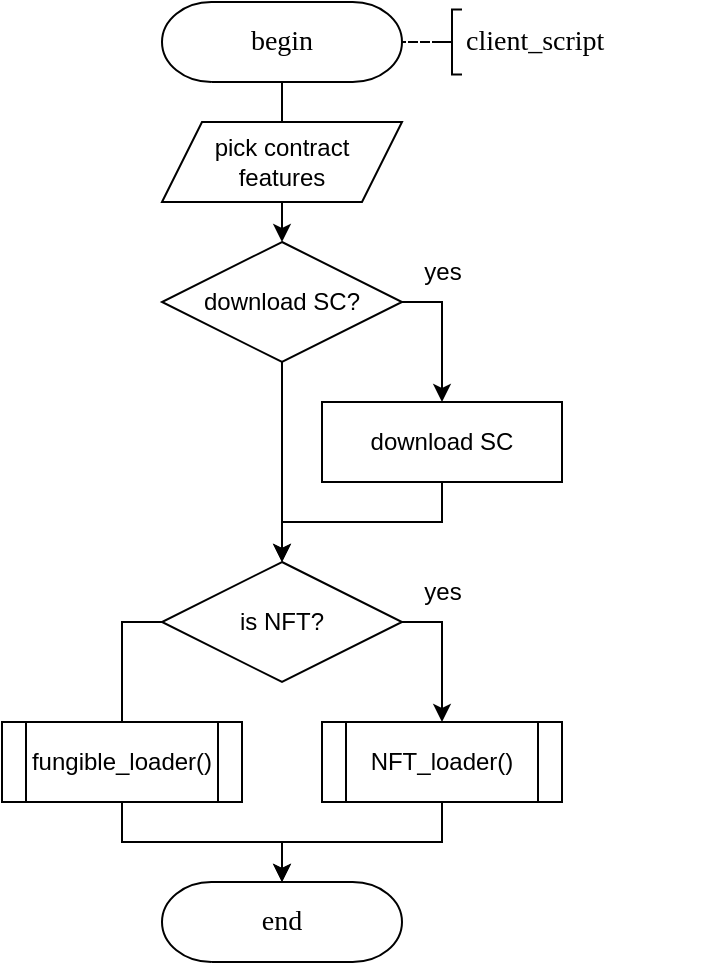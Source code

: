 <mxfile version="21.2.8" type="device" pages="3">
  <diagram name="client-script" id="UVjenvhtntM5wUEz6LOy">
    <mxGraphModel dx="1036" dy="614" grid="1" gridSize="10" guides="1" tooltips="1" connect="1" arrows="1" fold="1" page="1" pageScale="1" pageWidth="827" pageHeight="1169" math="0" shadow="0">
      <root>
        <mxCell id="0" />
        <mxCell id="1" parent="0" />
        <mxCell id="rMauVLQ8UTbTfIsORrnB-155" style="edgeStyle=orthogonalEdgeStyle;rounded=0;orthogonalLoop=1;jettySize=auto;html=1;entryX=0.5;entryY=0;entryDx=0;entryDy=0;" parent="1" source="rMauVLQ8UTbTfIsORrnB-136" target="rMauVLQ8UTbTfIsORrnB-3" edge="1">
          <mxGeometry relative="1" as="geometry" />
        </mxCell>
        <mxCell id="rMauVLQ8UTbTfIsORrnB-5" style="edgeStyle=orthogonalEdgeStyle;rounded=0;orthogonalLoop=1;jettySize=auto;html=1;exitX=1;exitY=0.5;exitDx=0;exitDy=0;entryX=0.5;entryY=0;entryDx=0;entryDy=0;" parent="1" source="rMauVLQ8UTbTfIsORrnB-3" target="rMauVLQ8UTbTfIsORrnB-131" edge="1">
          <mxGeometry relative="1" as="geometry">
            <mxPoint x="479" y="280" as="targetPoint" />
          </mxGeometry>
        </mxCell>
        <mxCell id="rMauVLQ8UTbTfIsORrnB-156" style="edgeStyle=orthogonalEdgeStyle;rounded=0;orthogonalLoop=1;jettySize=auto;html=1;exitX=0.5;exitY=1;exitDx=0;exitDy=0;entryX=0.5;entryY=0;entryDx=0;entryDy=0;" parent="1" source="rMauVLQ8UTbTfIsORrnB-3" edge="1" target="rMauVLQ8UTbTfIsORrnB-12">
          <mxGeometry relative="1" as="geometry">
            <mxPoint x="379.333" y="300" as="targetPoint" />
          </mxGeometry>
        </mxCell>
        <mxCell id="rMauVLQ8UTbTfIsORrnB-3" value="download SC?" style="rhombus;whiteSpace=wrap;html=1;" parent="1" vertex="1">
          <mxGeometry x="319" y="200" width="120" height="60" as="geometry" />
        </mxCell>
        <mxCell id="rMauVLQ8UTbTfIsORrnB-28" style="edgeStyle=orthogonalEdgeStyle;rounded=0;orthogonalLoop=1;jettySize=auto;html=1;exitX=1;exitY=0.5;exitDx=0;exitDy=0;entryX=0.5;entryY=0;entryDx=0;entryDy=0;" parent="1" source="rMauVLQ8UTbTfIsORrnB-12" edge="1" target="rMauVLQ8UTbTfIsORrnB-123">
          <mxGeometry relative="1" as="geometry">
            <mxPoint x="479" y="440" as="targetPoint" />
          </mxGeometry>
        </mxCell>
        <mxCell id="rMauVLQ8UTbTfIsORrnB-153" style="edgeStyle=orthogonalEdgeStyle;rounded=0;orthogonalLoop=1;jettySize=auto;html=1;exitX=0;exitY=0.5;exitDx=0;exitDy=0;entryX=0.5;entryY=0;entryDx=0;entryDy=0;entryPerimeter=0;" parent="1" source="rMauVLQ8UTbTfIsORrnB-12" target="rMauVLQ8UTbTfIsORrnB-150" edge="1">
          <mxGeometry relative="1" as="geometry">
            <Array as="points">
              <mxPoint x="299" y="390" />
              <mxPoint x="299" y="500" />
              <mxPoint x="379" y="500" />
            </Array>
          </mxGeometry>
        </mxCell>
        <mxCell id="rMauVLQ8UTbTfIsORrnB-12" value="is NFT?" style="rhombus;whiteSpace=wrap;html=1;" parent="1" vertex="1">
          <mxGeometry x="319" y="360" width="120" height="60" as="geometry" />
        </mxCell>
        <mxCell id="rMauVLQ8UTbTfIsORrnB-13" value="yes" style="text;html=1;align=center;verticalAlign=middle;resizable=0;points=[];autosize=1;strokeColor=none;fillColor=none;" parent="1" vertex="1">
          <mxGeometry x="439" y="200" width="40" height="30" as="geometry" />
        </mxCell>
        <mxCell id="rMauVLQ8UTbTfIsORrnB-32" value="yes" style="text;html=1;align=center;verticalAlign=middle;resizable=0;points=[];autosize=1;strokeColor=none;fillColor=none;" parent="1" vertex="1">
          <mxGeometry x="439" y="360" width="40" height="30" as="geometry" />
        </mxCell>
        <mxCell id="rMauVLQ8UTbTfIsORrnB-154" style="edgeStyle=orthogonalEdgeStyle;rounded=0;orthogonalLoop=1;jettySize=auto;html=1;exitX=0.5;exitY=1;exitDx=0;exitDy=0;entryX=0.5;entryY=0;entryDx=0;entryDy=0;entryPerimeter=0;" parent="1" source="rMauVLQ8UTbTfIsORrnB-123" target="rMauVLQ8UTbTfIsORrnB-150" edge="1">
          <mxGeometry relative="1" as="geometry" />
        </mxCell>
        <mxCell id="rMauVLQ8UTbTfIsORrnB-123" value="NFT_loader()" style="shape=process;whiteSpace=wrap;html=1;backgroundOutline=1;" parent="1" vertex="1">
          <mxGeometry x="399" y="440" width="120" height="40" as="geometry" />
        </mxCell>
        <mxCell id="rMauVLQ8UTbTfIsORrnB-124" value="fungible_loader()" style="shape=process;whiteSpace=wrap;html=1;backgroundOutline=1;" parent="1" vertex="1">
          <mxGeometry x="239" y="440" width="120" height="40" as="geometry" />
        </mxCell>
        <mxCell id="rMauVLQ8UTbTfIsORrnB-133" style="edgeStyle=orthogonalEdgeStyle;rounded=0;orthogonalLoop=1;jettySize=auto;html=1;exitX=0.5;exitY=1;exitDx=0;exitDy=0;entryX=0.5;entryY=0;entryDx=0;entryDy=0;" parent="1" source="rMauVLQ8UTbTfIsORrnB-131" target="rMauVLQ8UTbTfIsORrnB-12" edge="1">
          <mxGeometry relative="1" as="geometry">
            <mxPoint x="379" y="300" as="targetPoint" />
            <Array as="points">
              <mxPoint x="459" y="340" />
              <mxPoint x="379" y="340" />
            </Array>
          </mxGeometry>
        </mxCell>
        <mxCell id="rMauVLQ8UTbTfIsORrnB-131" value="download SC" style="rounded=0;whiteSpace=wrap;html=1;" parent="1" vertex="1">
          <mxGeometry x="399" y="280" width="120" height="40" as="geometry" />
        </mxCell>
        <mxCell id="rMauVLQ8UTbTfIsORrnB-136" value="&lt;div style=&quot;font-size: 14px;&quot;&gt;&lt;font style=&quot;color: rgb(0, 0, 0); direction: ltr; letter-spacing: 0px; line-height: 120%; opacity: 1; font-size: 14px;&quot;&gt;begin&lt;/font&gt;&lt;/div&gt;" style="verticalAlign=middle;align=center;vsdxID=1;fillColor=#FFFFFF;gradientColor=none;shape=stencil(tVJBDsIgEHwNRxoEG+O51n8QS9uNCM2Ctv5eEI2ttV6Mt9md2d0MDBGFa2WnCGfOoz2qHirfErEjnINpFYIPiIiSiKK2qBq0Z1OlupNRGdHJXuKGIc1xluV5nOLsmjorxu71Psk1mJF8s83WX+USD4HD+XZ86PMkX1745KkcwFG0XnqwZsJpiY2i4RSttWwmlOuV6mbtj17m1n9ysvySf/ESwOtPa9A6RWLMv2cgtFJ+RHkD);strokeColor=#000000;spacingTop=-1;spacingBottom=-1;spacingLeft=-1;spacingRight=-1;points=[[0.5,0,0],[0.5,0.5,0],[1,0.5,0]];labelBackgroundColor=none;rounded=0;html=1;whiteSpace=wrap;fontFamily=consolas;fontSize=14;" parent="1" vertex="1">
          <mxGeometry x="319" y="80" width="120" height="40" as="geometry" />
        </mxCell>
        <mxCell id="rMauVLQ8UTbTfIsORrnB-137" value="client_script" style="text;html=1;align=left;verticalAlign=middle;resizable=0;points=[];autosize=1;strokeColor=none;fillColor=none;fontFamily=consolas;fontSize=14;" parent="1" vertex="1">
          <mxGeometry x="469" y="85" width="120" height="30" as="geometry" />
        </mxCell>
        <mxCell id="rMauVLQ8UTbTfIsORrnB-138" value="" style="edgeStyle=orthogonalEdgeStyle;rounded=0;orthogonalLoop=1;jettySize=auto;html=1;dashed=1;endArrow=none;endFill=0;" parent="1" source="rMauVLQ8UTbTfIsORrnB-139" target="rMauVLQ8UTbTfIsORrnB-136" edge="1">
          <mxGeometry relative="1" as="geometry" />
        </mxCell>
        <mxCell id="rMauVLQ8UTbTfIsORrnB-139" value="" style="strokeWidth=1;html=1;shape=mxgraph.flowchart.annotation_2;align=left;labelPosition=right;pointerEvents=1;rounded=0;fontFamily=consolas;fontSize=14;" parent="1" vertex="1">
          <mxGeometry x="459" y="83.75" width="10" height="32.5" as="geometry" />
        </mxCell>
        <mxCell id="rMauVLQ8UTbTfIsORrnB-150" value="&lt;div style=&quot;font-size: 14px;&quot;&gt;&lt;font style=&quot;color: rgb(0, 0, 0); direction: ltr; letter-spacing: 0px; line-height: 120%; opacity: 1; font-size: 14px;&quot;&gt;&lt;font style=&quot;font-size: 14px;&quot;&gt;end&lt;/font&gt;&lt;br style=&quot;font-size: 14px;&quot;&gt;&lt;/font&gt;&lt;/div&gt;" style="verticalAlign=middle;align=center;vsdxID=1;fillColor=#FFFFFF;gradientColor=none;shape=stencil(tVJBDsIgEHwNRxoEG+O51n8QS9uNCM2Ctv5eEI2ttV6Mt9md2d0MDBGFa2WnCGfOoz2qHirfErEjnINpFYIPiIiSiKK2qBq0Z1OlupNRGdHJXuKGIc1xluV5nOLsmjorxu71Psk1mJF8s83WX+USD4HD+XZ86PMkX1745KkcwFG0XnqwZsJpiY2i4RSttWwmlOuV6mbtj17m1n9ysvySf/ESwOtPa9A6RWLMv2cgtFJ+RHkD);strokeColor=#000000;spacingTop=-1;spacingBottom=-1;spacingLeft=-1;spacingRight=-1;points=[[0.5,0,0],[0.5,0.5,0],[1,0.5,0]];labelBackgroundColor=none;rounded=0;html=1;whiteSpace=wrap;fontFamily=consolas;fontSize=14;" parent="1" vertex="1">
          <mxGeometry x="319" y="520" width="120" height="40" as="geometry" />
        </mxCell>
        <mxCell id="1caec2M4n0j3xE_ux1Xj-1" value="pick contract &lt;br&gt;features" style="shape=parallelogram;perimeter=parallelogramPerimeter;whiteSpace=wrap;html=1;fixedSize=1;" vertex="1" parent="1">
          <mxGeometry x="319" y="140" width="120" height="40" as="geometry" />
        </mxCell>
      </root>
    </mxGraphModel>
  </diagram>
  <diagram id="m0rB7CYl6gcpjbh7R77p" name="fungible-loader">
    <mxGraphModel dx="863" dy="512" grid="1" gridSize="10" guides="1" tooltips="1" connect="1" arrows="1" fold="1" page="1" pageScale="1" pageWidth="827" pageHeight="1169" math="0" shadow="0">
      <root>
        <mxCell id="0" />
        <mxCell id="1" parent="0" />
        <mxCell id="FiJHbpNRiKNuAI4GBwq8-1" style="edgeStyle=orthogonalEdgeStyle;rounded=0;orthogonalLoop=1;jettySize=auto;html=1;exitX=0;exitY=0.5;exitDx=0;exitDy=0;entryX=0.5;entryY=0;entryDx=0;entryDy=0;" parent="1" source="FiJHbpNRiKNuAI4GBwq8-3" target="FiJHbpNRiKNuAI4GBwq8-7" edge="1">
          <mxGeometry relative="1" as="geometry">
            <Array as="points">
              <mxPoint x="290" y="130" />
              <mxPoint x="290" y="300" />
              <mxPoint x="370" y="300" />
            </Array>
          </mxGeometry>
        </mxCell>
        <mxCell id="FiJHbpNRiKNuAI4GBwq8-2" style="edgeStyle=orthogonalEdgeStyle;rounded=0;orthogonalLoop=1;jettySize=auto;html=1;exitX=1;exitY=0.5;exitDx=0;exitDy=0;entryX=0.5;entryY=0;entryDx=0;entryDy=0;" parent="1" source="FiJHbpNRiKNuAI4GBwq8-3" target="DNjbYUfCtZd0t5PwZy4j-1" edge="1">
          <mxGeometry relative="1" as="geometry">
            <mxPoint x="450" y="180" as="targetPoint" />
          </mxGeometry>
        </mxCell>
        <mxCell id="FiJHbpNRiKNuAI4GBwq8-3" value="metadata.json&lt;br&gt;exists?" style="rhombus;whiteSpace=wrap;html=1;" parent="1" vertex="1">
          <mxGeometry x="310" y="100" width="120" height="60" as="geometry" />
        </mxCell>
        <mxCell id="FiJHbpNRiKNuAI4GBwq8-4" style="edgeStyle=orthogonalEdgeStyle;rounded=0;orthogonalLoop=1;jettySize=auto;html=1;exitX=0.5;exitY=1;exitDx=0;exitDy=0;entryX=0.5;entryY=0;entryDx=0;entryDy=0;" parent="1" source="DNjbYUfCtZd0t5PwZy4j-1" target="FiJHbpNRiKNuAI4GBwq8-7" edge="1">
          <mxGeometry relative="1" as="geometry">
            <Array as="points">
              <mxPoint x="450" y="300" />
              <mxPoint x="370" y="300" />
            </Array>
            <mxPoint x="450" y="220" as="sourcePoint" />
          </mxGeometry>
        </mxCell>
        <mxCell id="FiJHbpNRiKNuAI4GBwq8-6" style="edgeStyle=orthogonalEdgeStyle;rounded=0;orthogonalLoop=1;jettySize=auto;html=1;exitX=0.5;exitY=1;exitDx=0;exitDy=0;entryX=0.5;entryY=0;entryDx=0;entryDy=0;entryPerimeter=0;" parent="1" source="FiJHbpNRiKNuAI4GBwq8-7" target="FiJHbpNRiKNuAI4GBwq8-11" edge="1">
          <mxGeometry relative="1" as="geometry" />
        </mxCell>
        <mxCell id="FiJHbpNRiKNuAI4GBwq8-7" value="publish metadata to IPFS" style="rounded=0;whiteSpace=wrap;html=1;" parent="1" vertex="1">
          <mxGeometry x="310" y="320" width="120" height="40" as="geometry" />
        </mxCell>
        <mxCell id="FiJHbpNRiKNuAI4GBwq8-8" value="init SC with reference to metadata" style="rounded=0;whiteSpace=wrap;html=1;" parent="1" vertex="1">
          <mxGeometry x="310" y="380" width="120" height="40" as="geometry" />
        </mxCell>
        <mxCell id="FiJHbpNRiKNuAI4GBwq8-9" value="validate the metadata JSON" style="rounded=0;whiteSpace=wrap;html=1;" parent="1" vertex="1">
          <mxGeometry x="390" y="240" width="120" height="40" as="geometry" />
        </mxCell>
        <mxCell id="FiJHbpNRiKNuAI4GBwq8-10" value="create metadata via form table" style="rounded=0;whiteSpace=wrap;html=1;" parent="1" vertex="1">
          <mxGeometry x="230" y="180" width="120" height="40" as="geometry" />
        </mxCell>
        <mxCell id="FiJHbpNRiKNuAI4GBwq8-11" value="&lt;div style=&quot;font-size: 14px;&quot;&gt;&lt;font style=&quot;color: rgb(0, 0, 0); direction: ltr; letter-spacing: 0px; line-height: 120%; opacity: 1; font-size: 14px;&quot;&gt;&lt;font style=&quot;font-size: 14px;&quot;&gt;end&lt;/font&gt;&lt;br style=&quot;font-size: 14px;&quot;&gt;&lt;/font&gt;&lt;/div&gt;" style="verticalAlign=middle;align=center;vsdxID=1;fillColor=#FFFFFF;gradientColor=none;shape=stencil(tVJBDsIgEHwNRxoEG+O51n8QS9uNCM2Ctv5eEI2ttV6Mt9md2d0MDBGFa2WnCGfOoz2qHirfErEjnINpFYIPiIiSiKK2qBq0Z1OlupNRGdHJXuKGIc1xluV5nOLsmjorxu71Psk1mJF8s83WX+USD4HD+XZ86PMkX1745KkcwFG0XnqwZsJpiY2i4RSttWwmlOuV6mbtj17m1n9ysvySf/ESwOtPa9A6RWLMv2cgtFJ+RHkD);strokeColor=#000000;spacingTop=-1;spacingBottom=-1;spacingLeft=-1;spacingRight=-1;points=[[0.5,0,0],[0.5,0.5,0],[1,0.5,0]];labelBackgroundColor=none;rounded=0;html=1;whiteSpace=wrap;fontFamily=consolas;fontSize=14;" parent="1" vertex="1">
          <mxGeometry x="310" y="440" width="120" height="40" as="geometry" />
        </mxCell>
        <mxCell id="FiJHbpNRiKNuAI4GBwq8-12" style="edgeStyle=orthogonalEdgeStyle;rounded=0;orthogonalLoop=1;jettySize=auto;html=1;entryX=0.5;entryY=0;entryDx=0;entryDy=0;" parent="1" source="FiJHbpNRiKNuAI4GBwq8-13" target="FiJHbpNRiKNuAI4GBwq8-3" edge="1">
          <mxGeometry relative="1" as="geometry" />
        </mxCell>
        <mxCell id="FiJHbpNRiKNuAI4GBwq8-13" value="&lt;div style=&quot;font-size: 14px;&quot;&gt;&lt;font style=&quot;color: rgb(0, 0, 0); direction: ltr; letter-spacing: 0px; line-height: 120%; opacity: 1; font-size: 14px;&quot;&gt;begin&lt;/font&gt;&lt;/div&gt;" style="verticalAlign=middle;align=center;vsdxID=1;fillColor=#FFFFFF;gradientColor=none;shape=stencil(tVJBDsIgEHwNRxoEG+O51n8QS9uNCM2Ctv5eEI2ttV6Mt9md2d0MDBGFa2WnCGfOoz2qHirfErEjnINpFYIPiIiSiKK2qBq0Z1OlupNRGdHJXuKGIc1xluV5nOLsmjorxu71Psk1mJF8s83WX+USD4HD+XZ86PMkX1745KkcwFG0XnqwZsJpiY2i4RSttWwmlOuV6mbtj17m1n9ysvySf/ESwOtPa9A6RWLMv2cgtFJ+RHkD);strokeColor=#000000;spacingTop=-1;spacingBottom=-1;spacingLeft=-1;spacingRight=-1;points=[[0.5,0,0],[0.5,0.5,0],[1,0.5,0]];labelBackgroundColor=none;rounded=0;html=1;whiteSpace=wrap;fontFamily=consolas;fontSize=14;" parent="1" vertex="1">
          <mxGeometry x="310" y="40" width="120" height="40" as="geometry" />
        </mxCell>
        <mxCell id="FiJHbpNRiKNuAI4GBwq8-14" value="fungible_loader()" style="text;html=1;align=left;verticalAlign=middle;resizable=0;points=[];autosize=1;strokeColor=none;fillColor=none;fontFamily=consolas;fontSize=14;" parent="1" vertex="1">
          <mxGeometry x="460" y="45" width="150" height="30" as="geometry" />
        </mxCell>
        <mxCell id="FiJHbpNRiKNuAI4GBwq8-15" value="" style="edgeStyle=orthogonalEdgeStyle;rounded=0;orthogonalLoop=1;jettySize=auto;html=1;dashed=1;endArrow=none;endFill=0;" parent="1" source="FiJHbpNRiKNuAI4GBwq8-16" target="FiJHbpNRiKNuAI4GBwq8-13" edge="1">
          <mxGeometry relative="1" as="geometry" />
        </mxCell>
        <mxCell id="FiJHbpNRiKNuAI4GBwq8-16" value="" style="strokeWidth=1;html=1;shape=mxgraph.flowchart.annotation_2;align=left;labelPosition=right;pointerEvents=1;rounded=0;fontFamily=consolas;fontSize=14;" parent="1" vertex="1">
          <mxGeometry x="450" y="43.75" width="10" height="32.5" as="geometry" />
        </mxCell>
        <mxCell id="FiJHbpNRiKNuAI4GBwq8-17" value="yes" style="text;html=1;align=center;verticalAlign=middle;resizable=0;points=[];autosize=1;strokeColor=none;fillColor=none;" parent="1" vertex="1">
          <mxGeometry x="430" y="100" width="40" height="30" as="geometry" />
        </mxCell>
        <mxCell id="DNjbYUfCtZd0t5PwZy4j-1" value="supply file or &lt;br&gt;URL to metadata" style="shape=parallelogram;perimeter=parallelogramPerimeter;whiteSpace=wrap;html=1;fixedSize=1;" vertex="1" parent="1">
          <mxGeometry x="390" y="180" width="120" height="40" as="geometry" />
        </mxCell>
      </root>
    </mxGraphModel>
  </diagram>
  <diagram id="nIo_58EXDDxG_IPFCLIX" name="NFT-loader">
    <mxGraphModel dx="1036" dy="614" grid="1" gridSize="10" guides="1" tooltips="1" connect="1" arrows="1" fold="1" page="1" pageScale="1" pageWidth="827" pageHeight="1169" math="0" shadow="0">
      <root>
        <mxCell id="0" />
        <mxCell id="1" parent="0" />
        <mxCell id="nn9AeGZ7i9gTCMUaqX6W-1" style="edgeStyle=orthogonalEdgeStyle;rounded=0;orthogonalLoop=1;jettySize=auto;html=1;entryX=0.5;entryY=0;entryDx=0;entryDy=0;" parent="1" source="nn9AeGZ7i9gTCMUaqX6W-2" target="nn9AeGZ7i9gTCMUaqX6W-9" edge="1">
          <mxGeometry relative="1" as="geometry" />
        </mxCell>
        <mxCell id="nn9AeGZ7i9gTCMUaqX6W-2" value="&lt;div style=&quot;font-size: 14px;&quot;&gt;&lt;font style=&quot;color: rgb(0, 0, 0); direction: ltr; letter-spacing: 0px; line-height: 120%; opacity: 1; font-size: 14px;&quot;&gt;begin&lt;/font&gt;&lt;/div&gt;" style="verticalAlign=middle;align=center;vsdxID=1;fillColor=#FFFFFF;gradientColor=none;shape=stencil(tVJBDsIgEHwNRxoEG+O51n8QS9uNCM2Ctv5eEI2ttV6Mt9md2d0MDBGFa2WnCGfOoz2qHirfErEjnINpFYIPiIiSiKK2qBq0Z1OlupNRGdHJXuKGIc1xluV5nOLsmjorxu71Psk1mJF8s83WX+USD4HD+XZ86PMkX1745KkcwFG0XnqwZsJpiY2i4RSttWwmlOuV6mbtj17m1n9ysvySf/ESwOtPa9A6RWLMv2cgtFJ+RHkD);strokeColor=#000000;spacingTop=-1;spacingBottom=-1;spacingLeft=-1;spacingRight=-1;points=[[0.5,0,0],[0.5,0.5,0],[1,0.5,0]];labelBackgroundColor=none;rounded=0;html=1;whiteSpace=wrap;fontFamily=consolas;fontSize=14;" parent="1" vertex="1">
          <mxGeometry x="280" y="80" width="120" height="40" as="geometry" />
        </mxCell>
        <mxCell id="nn9AeGZ7i9gTCMUaqX6W-3" value="NFT_loader()" style="text;html=1;align=left;verticalAlign=middle;resizable=0;points=[];autosize=1;strokeColor=none;fillColor=none;fontFamily=consolas;fontSize=14;" parent="1" vertex="1">
          <mxGeometry x="430" y="85" width="120" height="30" as="geometry" />
        </mxCell>
        <mxCell id="nn9AeGZ7i9gTCMUaqX6W-4" value="" style="edgeStyle=orthogonalEdgeStyle;rounded=0;orthogonalLoop=1;jettySize=auto;html=1;dashed=1;endArrow=none;endFill=0;" parent="1" source="nn9AeGZ7i9gTCMUaqX6W-5" target="nn9AeGZ7i9gTCMUaqX6W-2" edge="1">
          <mxGeometry relative="1" as="geometry" />
        </mxCell>
        <mxCell id="nn9AeGZ7i9gTCMUaqX6W-5" value="" style="strokeWidth=1;html=1;shape=mxgraph.flowchart.annotation_2;align=left;labelPosition=right;pointerEvents=1;rounded=0;fontFamily=consolas;fontSize=14;" parent="1" vertex="1">
          <mxGeometry x="420" y="83.75" width="10" height="32.5" as="geometry" />
        </mxCell>
        <mxCell id="nn9AeGZ7i9gTCMUaqX6W-6" value="&lt;div style=&quot;font-size: 14px;&quot;&gt;&lt;font style=&quot;color: rgb(0, 0, 0); direction: ltr; letter-spacing: 0px; line-height: 120%; opacity: 1; font-size: 14px;&quot;&gt;&lt;font style=&quot;font-size: 14px;&quot;&gt;end&lt;/font&gt;&lt;br style=&quot;font-size: 14px;&quot;&gt;&lt;/font&gt;&lt;/div&gt;" style="verticalAlign=middle;align=center;vsdxID=1;fillColor=#FFFFFF;gradientColor=none;shape=stencil(tVJBDsIgEHwNRxoEG+O51n8QS9uNCM2Ctv5eEI2ttV6Mt9md2d0MDBGFa2WnCGfOoz2qHirfErEjnINpFYIPiIiSiKK2qBq0Z1OlupNRGdHJXuKGIc1xluV5nOLsmjorxu71Psk1mJF8s83WX+USD4HD+XZ86PMkX1745KkcwFG0XnqwZsJpiY2i4RSttWwmlOuV6mbtj17m1n9ysvySf/ESwOtPa9A6RWLMv2cgtFJ+RHkD);strokeColor=#000000;spacingTop=-1;spacingBottom=-1;spacingLeft=-1;spacingRight=-1;points=[[0.5,0,0],[0.5,0.5,0],[1,0.5,0]];labelBackgroundColor=none;rounded=0;html=1;whiteSpace=wrap;fontFamily=consolas;fontSize=14;" parent="1" vertex="1">
          <mxGeometry x="280" y="600" width="120" height="40" as="geometry" />
        </mxCell>
        <mxCell id="nn9AeGZ7i9gTCMUaqX6W-7" style="edgeStyle=orthogonalEdgeStyle;rounded=0;orthogonalLoop=1;jettySize=auto;html=1;exitX=1;exitY=0.5;exitDx=0;exitDy=0;entryX=0.5;entryY=0;entryDx=0;entryDy=0;" parent="1" source="nn9AeGZ7i9gTCMUaqX6W-9" target="wYMB-9ATSHEK1uNTKOog-1" edge="1">
          <mxGeometry relative="1" as="geometry">
            <mxPoint x="420" y="220" as="targetPoint" />
          </mxGeometry>
        </mxCell>
        <mxCell id="nn9AeGZ7i9gTCMUaqX6W-8" style="edgeStyle=orthogonalEdgeStyle;rounded=0;orthogonalLoop=1;jettySize=auto;html=1;exitX=0;exitY=0.5;exitDx=0;exitDy=0;entryX=0.5;entryY=0;entryDx=0;entryDy=0;" parent="1" source="nn9AeGZ7i9gTCMUaqX6W-9" target="nn9AeGZ7i9gTCMUaqX6W-13" edge="1">
          <mxGeometry relative="1" as="geometry">
            <Array as="points">
              <mxPoint x="260" y="170" />
              <mxPoint x="260" y="400" />
              <mxPoint x="340" y="400" />
            </Array>
          </mxGeometry>
        </mxCell>
        <mxCell id="nn9AeGZ7i9gTCMUaqX6W-9" value="metadata exists?" style="rhombus;whiteSpace=wrap;html=1;" parent="1" vertex="1">
          <mxGeometry x="280" y="140" width="120" height="60" as="geometry" />
        </mxCell>
        <mxCell id="nn9AeGZ7i9gTCMUaqX6W-10" style="edgeStyle=orthogonalEdgeStyle;rounded=0;orthogonalLoop=1;jettySize=auto;html=1;exitX=0.5;exitY=1;exitDx=0;exitDy=0;entryX=0.5;entryY=0;entryDx=0;entryDy=0;" parent="1" source="wYMB-9ATSHEK1uNTKOog-1" target="nn9AeGZ7i9gTCMUaqX6W-13" edge="1">
          <mxGeometry relative="1" as="geometry">
            <Array as="points">
              <mxPoint x="420" y="250" />
              <mxPoint x="420" y="400" />
              <mxPoint x="340" y="400" />
            </Array>
            <mxPoint x="420" y="260" as="sourcePoint" />
          </mxGeometry>
        </mxCell>
        <mxCell id="nn9AeGZ7i9gTCMUaqX6W-12" style="edgeStyle=orthogonalEdgeStyle;rounded=0;orthogonalLoop=1;jettySize=auto;html=1;exitX=0.5;exitY=1;exitDx=0;exitDy=0;entryX=0.5;entryY=0;entryDx=0;entryDy=0;entryPerimeter=0;" parent="1" source="nn9AeGZ7i9gTCMUaqX6W-13" target="nn9AeGZ7i9gTCMUaqX6W-6" edge="1">
          <mxGeometry relative="1" as="geometry" />
        </mxCell>
        <mxCell id="nn9AeGZ7i9gTCMUaqX6W-13" value="publish files to IPFS" style="rounded=0;whiteSpace=wrap;html=1;" parent="1" vertex="1">
          <mxGeometry x="280" y="420" width="120" height="40" as="geometry" />
        </mxCell>
        <mxCell id="nn9AeGZ7i9gTCMUaqX6W-14" value="publish metadata to IPFS" style="rounded=0;whiteSpace=wrap;html=1;" parent="1" vertex="1">
          <mxGeometry x="280" y="480" width="120" height="40" as="geometry" />
        </mxCell>
        <mxCell id="nn9AeGZ7i9gTCMUaqX6W-15" value="init SC with reference to metadata" style="rounded=0;whiteSpace=wrap;html=1;" parent="1" vertex="1">
          <mxGeometry x="280" y="540" width="120" height="40" as="geometry" />
        </mxCell>
        <mxCell id="nn9AeGZ7i9gTCMUaqX6W-16" value="validate the metadata JSON" style="rounded=0;whiteSpace=wrap;html=1;" parent="1" vertex="1">
          <mxGeometry x="360" y="280" width="120" height="40" as="geometry" />
        </mxCell>
        <mxCell id="nn9AeGZ7i9gTCMUaqX6W-17" value="check the links inside metadata" style="rounded=0;whiteSpace=wrap;html=1;" parent="1" vertex="1">
          <mxGeometry x="360" y="340" width="120" height="40" as="geometry" />
        </mxCell>
        <mxCell id="nn9AeGZ7i9gTCMUaqX6W-18" value="fill metadata via form" style="rounded=0;whiteSpace=wrap;html=1;" parent="1" vertex="1">
          <mxGeometry x="200" y="220" width="120" height="40" as="geometry" />
        </mxCell>
        <mxCell id="nn9AeGZ7i9gTCMUaqX6W-19" value="yes" style="text;html=1;align=center;verticalAlign=middle;resizable=0;points=[];autosize=1;strokeColor=none;fillColor=none;" parent="1" vertex="1">
          <mxGeometry x="390" y="140" width="40" height="30" as="geometry" />
        </mxCell>
        <mxCell id="iPBA8NUD6iA9zuOzx-_R-1" value="Get the number of NFTs" style="rounded=0;whiteSpace=wrap;html=1;" parent="1" vertex="1">
          <mxGeometry x="200" y="280" width="120" height="40" as="geometry" />
        </mxCell>
        <mxCell id="iPBA8NUD6iA9zuOzx-_R-2" value="Fill in the metadata for each NFT" style="rounded=0;whiteSpace=wrap;html=1;" parent="1" vertex="1">
          <mxGeometry x="200" y="340" width="120" height="40" as="geometry" />
        </mxCell>
        <mxCell id="wYMB-9ATSHEK1uNTKOog-1" value="supply file or &lt;br&gt;URL to metadata" style="shape=parallelogram;perimeter=parallelogramPerimeter;whiteSpace=wrap;html=1;fixedSize=1;" vertex="1" parent="1">
          <mxGeometry x="360" y="220" width="120" height="40" as="geometry" />
        </mxCell>
      </root>
    </mxGraphModel>
  </diagram>
</mxfile>
